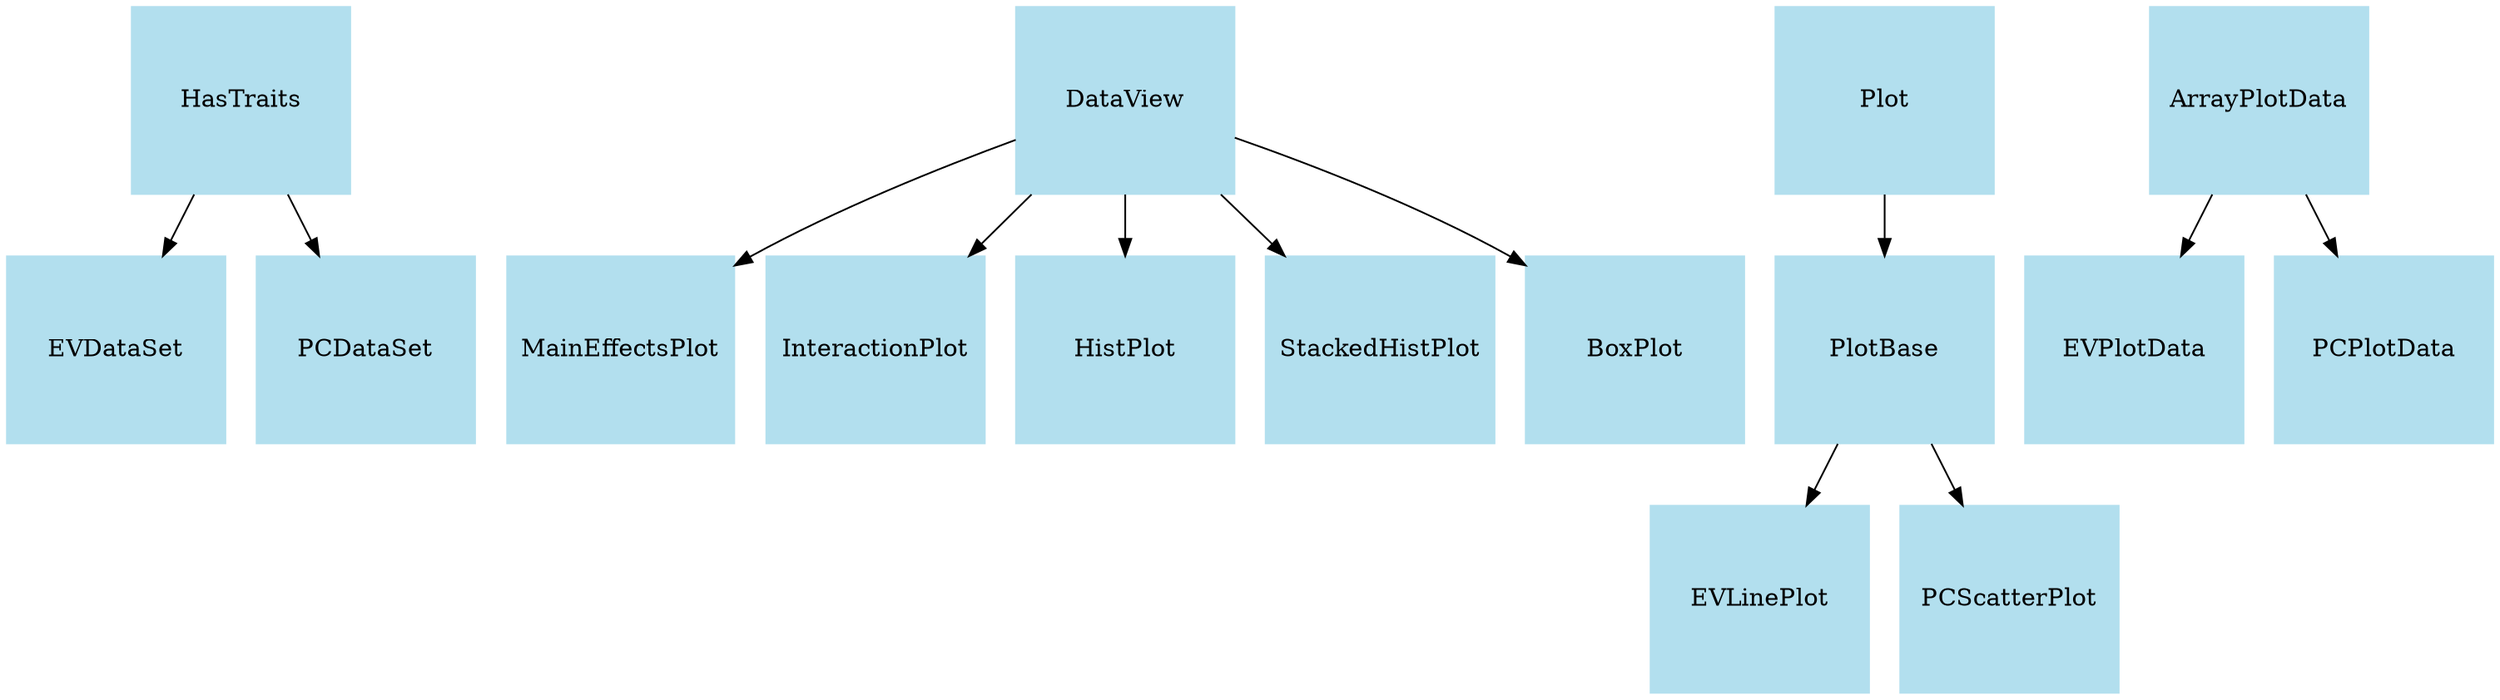 /* Created by Thomas Graff <graff.thomas@gmail.com> */

/* Graph */
digraph plot_frame {
    node [color=lightblue2, shape=box, style=filled, width=1.75, height=1.5];

    /* Nodes */
    /* ETS classes */
    has_traits [label="HasTraits"];
    data_view [label="DataView"];
    plot [label="Plot"];
    array_plot_data [label="ArrayPlotData"];

    /* CC classes */
    plot_base [label="PlotBase"];
    main_effects [label="MainEffectsPlot"];
    interaction [label="InteractionPlot"];
    ev_line [label="EVLinePlot"];
    pc_scatter [label="PCScatterPlot"];
    hist [label="HistPlot"];
    stacked_hist [label="StackedHistPlot"];
    box [label="BoxPlot"];
    
    /* Plot data */
    ev_dataset [label="EVDataSet"];
    ev_plot_data [label="EVPlotData"];
    pc_dataset [label="PCDataSet"];
    pc_plot_data [label="PCPlotData"];
    
    /* Edges */
    plot -> plot_base;
    data_view -> {main_effects; interaction; hist; stacked_hist; box}
    plot_base -> {ev_line; pc_scatter}
    has_traits -> {ev_dataset; pc_dataset}
    array_plot_data -> {ev_plot_data; pc_plot_data}
}
